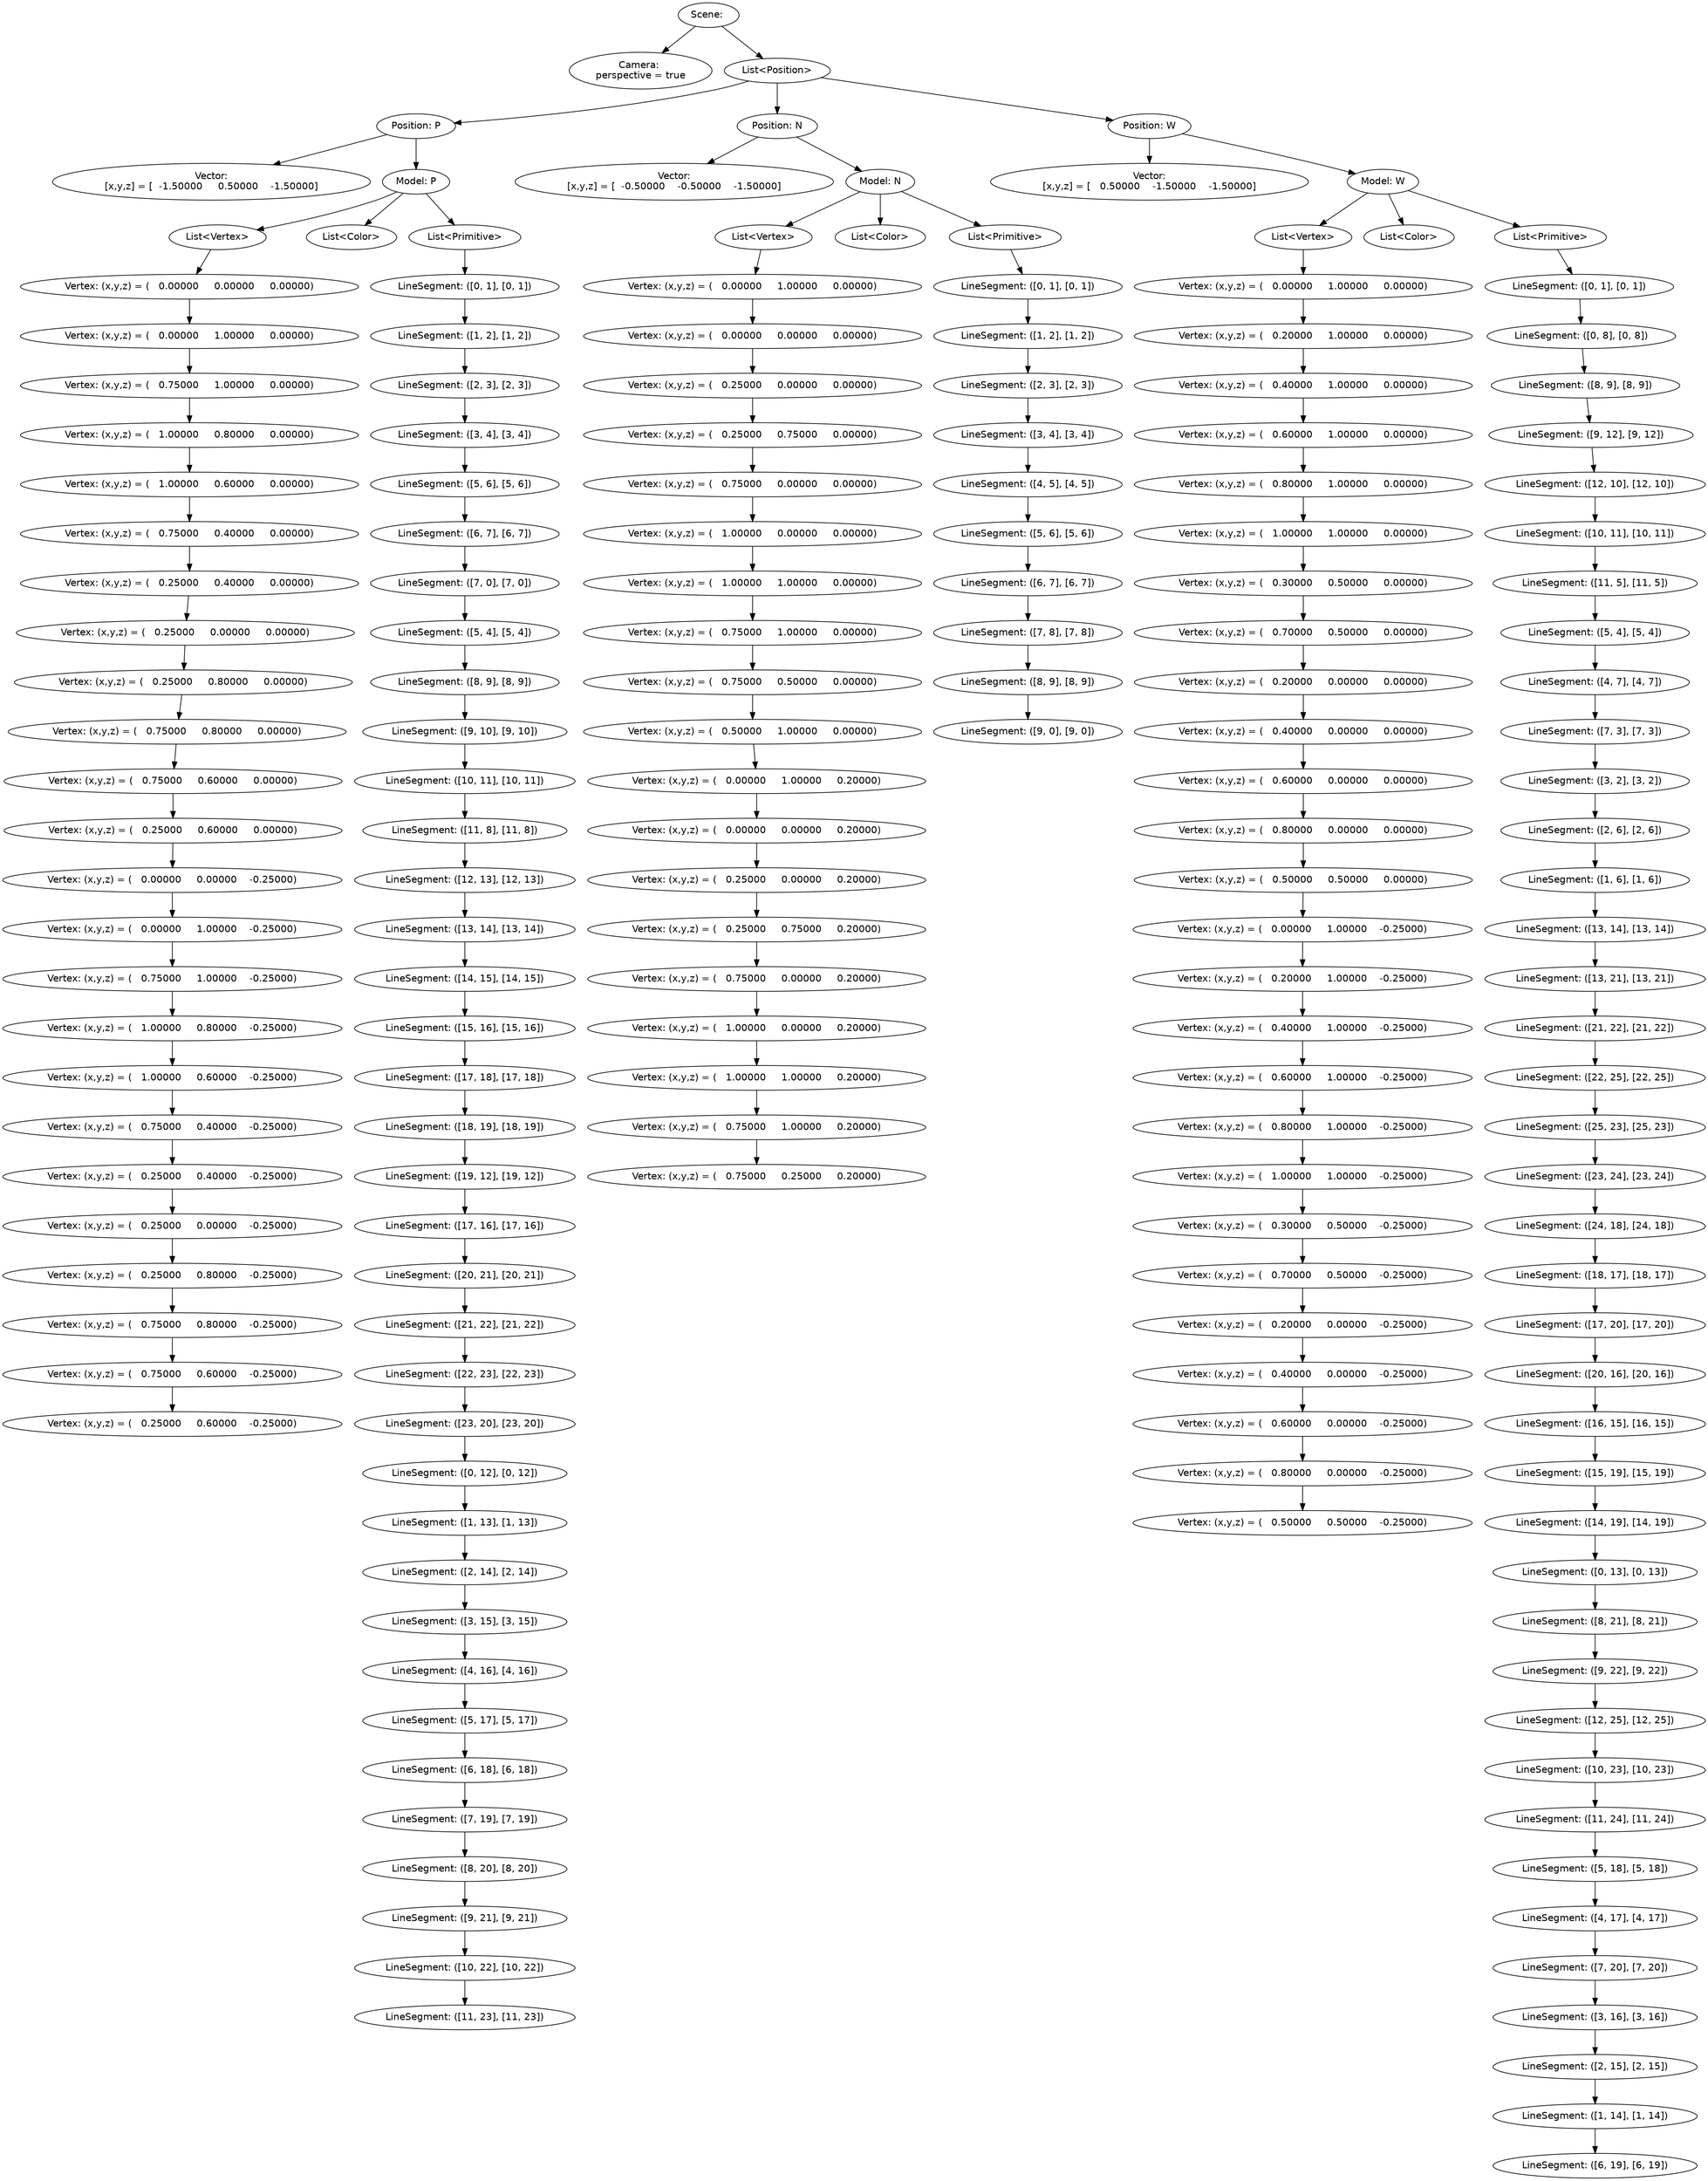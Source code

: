 strict digraph {
graph [ordering="out"];
graph [fontname="helvetica"];
node  [fontname="helvetica"];
edge  [fontname="helvetica"];
scene [label="Scene: "];
Camera [label="Camera: 
perspective = true"];
scene -> Camera;
positionList [label="List<Position>"];
scene -> positionList;
_p0 [label="Position: P"];
positionList -> _p0;
_p0_Matrix [label="Vector:
[x,y,z] = [  -1.50000     0.50000    -1.50000]"];
_p0 -> _p0_Matrix;
_m1 [label="Model: P"];
_p0 -> _m1;
_m1_vertexList [label="List<Vertex>"];
_m1 -> _m1_vertexList;
_m1_v0 [label="Vertex: (x,y,z) = (   0.00000     0.00000     0.00000)"];
_m1_vertexList -> _m1_v0;
_m1_v1 [label="Vertex: (x,y,z) = (   0.00000     1.00000     0.00000)"];
_m1_v0 -> _m1_v1;
_m1_v2 [label="Vertex: (x,y,z) = (   0.75000     1.00000     0.00000)"];
_m1_v1 -> _m1_v2;
_m1_v3 [label="Vertex: (x,y,z) = (   1.00000     0.80000     0.00000)"];
_m1_v2 -> _m1_v3;
_m1_v4 [label="Vertex: (x,y,z) = (   1.00000     0.60000     0.00000)"];
_m1_v3 -> _m1_v4;
_m1_v5 [label="Vertex: (x,y,z) = (   0.75000     0.40000     0.00000)"];
_m1_v4 -> _m1_v5;
_m1_v6 [label="Vertex: (x,y,z) = (   0.25000     0.40000     0.00000)"];
_m1_v5 -> _m1_v6;
_m1_v7 [label="Vertex: (x,y,z) = (   0.25000     0.00000     0.00000)"];
_m1_v6 -> _m1_v7;
_m1_v8 [label="Vertex: (x,y,z) = (   0.25000     0.80000     0.00000)"];
_m1_v7 -> _m1_v8;
_m1_v9 [label="Vertex: (x,y,z) = (   0.75000     0.80000     0.00000)"];
_m1_v8 -> _m1_v9;
_m1_v10 [label="Vertex: (x,y,z) = (   0.75000     0.60000     0.00000)"];
_m1_v9 -> _m1_v10;
_m1_v11 [label="Vertex: (x,y,z) = (   0.25000     0.60000     0.00000)"];
_m1_v10 -> _m1_v11;
_m1_v12 [label="Vertex: (x,y,z) = (   0.00000     0.00000    -0.25000)"];
_m1_v11 -> _m1_v12;
_m1_v13 [label="Vertex: (x,y,z) = (   0.00000     1.00000    -0.25000)"];
_m1_v12 -> _m1_v13;
_m1_v14 [label="Vertex: (x,y,z) = (   0.75000     1.00000    -0.25000)"];
_m1_v13 -> _m1_v14;
_m1_v15 [label="Vertex: (x,y,z) = (   1.00000     0.80000    -0.25000)"];
_m1_v14 -> _m1_v15;
_m1_v16 [label="Vertex: (x,y,z) = (   1.00000     0.60000    -0.25000)"];
_m1_v15 -> _m1_v16;
_m1_v17 [label="Vertex: (x,y,z) = (   0.75000     0.40000    -0.25000)"];
_m1_v16 -> _m1_v17;
_m1_v18 [label="Vertex: (x,y,z) = (   0.25000     0.40000    -0.25000)"];
_m1_v17 -> _m1_v18;
_m1_v19 [label="Vertex: (x,y,z) = (   0.25000     0.00000    -0.25000)"];
_m1_v18 -> _m1_v19;
_m1_v20 [label="Vertex: (x,y,z) = (   0.25000     0.80000    -0.25000)"];
_m1_v19 -> _m1_v20;
_m1_v21 [label="Vertex: (x,y,z) = (   0.75000     0.80000    -0.25000)"];
_m1_v20 -> _m1_v21;
_m1_v22 [label="Vertex: (x,y,z) = (   0.75000     0.60000    -0.25000)"];
_m1_v21 -> _m1_v22;
_m1_v23 [label="Vertex: (x,y,z) = (   0.25000     0.60000    -0.25000)"];
_m1_v22 -> _m1_v23;
_m1_colorList [label="List<Color>"];
_m1 -> _m1_colorList;
_m1_primitiveList [label="List<Primitive>"];
_m1 -> _m1_primitiveList;
_m1_p0 [label="LineSegment: ([0, 1], [0, 1])"];
_m1_primitiveList -> _m1_p0;
_m1_p1 [label="LineSegment: ([1, 2], [1, 2])"];
_m1_p0 -> _m1_p1;
_m1_p2 [label="LineSegment: ([2, 3], [2, 3])"];
_m1_p1 -> _m1_p2;
_m1_p3 [label="LineSegment: ([3, 4], [3, 4])"];
_m1_p2 -> _m1_p3;
_m1_p4 [label="LineSegment: ([5, 6], [5, 6])"];
_m1_p3 -> _m1_p4;
_m1_p5 [label="LineSegment: ([6, 7], [6, 7])"];
_m1_p4 -> _m1_p5;
_m1_p6 [label="LineSegment: ([7, 0], [7, 0])"];
_m1_p5 -> _m1_p6;
_m1_p7 [label="LineSegment: ([5, 4], [5, 4])"];
_m1_p6 -> _m1_p7;
_m1_p8 [label="LineSegment: ([8, 9], [8, 9])"];
_m1_p7 -> _m1_p8;
_m1_p9 [label="LineSegment: ([9, 10], [9, 10])"];
_m1_p8 -> _m1_p9;
_m1_p10 [label="LineSegment: ([10, 11], [10, 11])"];
_m1_p9 -> _m1_p10;
_m1_p11 [label="LineSegment: ([11, 8], [11, 8])"];
_m1_p10 -> _m1_p11;
_m1_p12 [label="LineSegment: ([12, 13], [12, 13])"];
_m1_p11 -> _m1_p12;
_m1_p13 [label="LineSegment: ([13, 14], [13, 14])"];
_m1_p12 -> _m1_p13;
_m1_p14 [label="LineSegment: ([14, 15], [14, 15])"];
_m1_p13 -> _m1_p14;
_m1_p15 [label="LineSegment: ([15, 16], [15, 16])"];
_m1_p14 -> _m1_p15;
_m1_p16 [label="LineSegment: ([17, 18], [17, 18])"];
_m1_p15 -> _m1_p16;
_m1_p17 [label="LineSegment: ([18, 19], [18, 19])"];
_m1_p16 -> _m1_p17;
_m1_p18 [label="LineSegment: ([19, 12], [19, 12])"];
_m1_p17 -> _m1_p18;
_m1_p19 [label="LineSegment: ([17, 16], [17, 16])"];
_m1_p18 -> _m1_p19;
_m1_p20 [label="LineSegment: ([20, 21], [20, 21])"];
_m1_p19 -> _m1_p20;
_m1_p21 [label="LineSegment: ([21, 22], [21, 22])"];
_m1_p20 -> _m1_p21;
_m1_p22 [label="LineSegment: ([22, 23], [22, 23])"];
_m1_p21 -> _m1_p22;
_m1_p23 [label="LineSegment: ([23, 20], [23, 20])"];
_m1_p22 -> _m1_p23;
_m1_p24 [label="LineSegment: ([0, 12], [0, 12])"];
_m1_p23 -> _m1_p24;
_m1_p25 [label="LineSegment: ([1, 13], [1, 13])"];
_m1_p24 -> _m1_p25;
_m1_p26 [label="LineSegment: ([2, 14], [2, 14])"];
_m1_p25 -> _m1_p26;
_m1_p27 [label="LineSegment: ([3, 15], [3, 15])"];
_m1_p26 -> _m1_p27;
_m1_p28 [label="LineSegment: ([4, 16], [4, 16])"];
_m1_p27 -> _m1_p28;
_m1_p29 [label="LineSegment: ([5, 17], [5, 17])"];
_m1_p28 -> _m1_p29;
_m1_p30 [label="LineSegment: ([6, 18], [6, 18])"];
_m1_p29 -> _m1_p30;
_m1_p31 [label="LineSegment: ([7, 19], [7, 19])"];
_m1_p30 -> _m1_p31;
_m1_p32 [label="LineSegment: ([8, 20], [8, 20])"];
_m1_p31 -> _m1_p32;
_m1_p33 [label="LineSegment: ([9, 21], [9, 21])"];
_m1_p32 -> _m1_p33;
_m1_p34 [label="LineSegment: ([10, 22], [10, 22])"];
_m1_p33 -> _m1_p34;
_m1_p35 [label="LineSegment: ([11, 23], [11, 23])"];
_m1_p34 -> _m1_p35;
_p2 [label="Position: N"];
positionList -> _p2;
_p2_Matrix [label="Vector:
[x,y,z] = [  -0.50000    -0.50000    -1.50000]"];
_p2 -> _p2_Matrix;
_m3 [label="Model: N"];
_p2 -> _m3;
_m3_vertexList [label="List<Vertex>"];
_m3 -> _m3_vertexList;
_m3_v0 [label="Vertex: (x,y,z) = (   0.00000     1.00000     0.00000)"];
_m3_vertexList -> _m3_v0;
_m3_v1 [label="Vertex: (x,y,z) = (   0.00000     0.00000     0.00000)"];
_m3_v0 -> _m3_v1;
_m3_v2 [label="Vertex: (x,y,z) = (   0.25000     0.00000     0.00000)"];
_m3_v1 -> _m3_v2;
_m3_v3 [label="Vertex: (x,y,z) = (   0.25000     0.75000     0.00000)"];
_m3_v2 -> _m3_v3;
_m3_v4 [label="Vertex: (x,y,z) = (   0.75000     0.00000     0.00000)"];
_m3_v3 -> _m3_v4;
_m3_v5 [label="Vertex: (x,y,z) = (   1.00000     0.00000     0.00000)"];
_m3_v4 -> _m3_v5;
_m3_v6 [label="Vertex: (x,y,z) = (   1.00000     1.00000     0.00000)"];
_m3_v5 -> _m3_v6;
_m3_v7 [label="Vertex: (x,y,z) = (   0.75000     1.00000     0.00000)"];
_m3_v6 -> _m3_v7;
_m3_v8 [label="Vertex: (x,y,z) = (   0.75000     0.50000     0.00000)"];
_m3_v7 -> _m3_v8;
_m3_v9 [label="Vertex: (x,y,z) = (   0.50000     1.00000     0.00000)"];
_m3_v8 -> _m3_v9;
_m3_v10 [label="Vertex: (x,y,z) = (   0.00000     1.00000     0.20000)"];
_m3_v9 -> _m3_v10;
_m3_v11 [label="Vertex: (x,y,z) = (   0.00000     0.00000     0.20000)"];
_m3_v10 -> _m3_v11;
_m3_v12 [label="Vertex: (x,y,z) = (   0.25000     0.00000     0.20000)"];
_m3_v11 -> _m3_v12;
_m3_v13 [label="Vertex: (x,y,z) = (   0.25000     0.75000     0.20000)"];
_m3_v12 -> _m3_v13;
_m3_v14 [label="Vertex: (x,y,z) = (   0.75000     0.00000     0.20000)"];
_m3_v13 -> _m3_v14;
_m3_v15 [label="Vertex: (x,y,z) = (   1.00000     0.00000     0.20000)"];
_m3_v14 -> _m3_v15;
_m3_v16 [label="Vertex: (x,y,z) = (   1.00000     1.00000     0.20000)"];
_m3_v15 -> _m3_v16;
_m3_v17 [label="Vertex: (x,y,z) = (   0.75000     1.00000     0.20000)"];
_m3_v16 -> _m3_v17;
_m3_v18 [label="Vertex: (x,y,z) = (   0.75000     0.25000     0.20000)"];
_m3_v17 -> _m3_v18;
_m3_colorList [label="List<Color>"];
_m3 -> _m3_colorList;
_m3_primitiveList [label="List<Primitive>"];
_m3 -> _m3_primitiveList;
_m3_p0 [label="LineSegment: ([0, 1], [0, 1])"];
_m3_primitiveList -> _m3_p0;
_m3_p1 [label="LineSegment: ([1, 2], [1, 2])"];
_m3_p0 -> _m3_p1;
_m3_p2 [label="LineSegment: ([2, 3], [2, 3])"];
_m3_p1 -> _m3_p2;
_m3_p3 [label="LineSegment: ([3, 4], [3, 4])"];
_m3_p2 -> _m3_p3;
_m3_p4 [label="LineSegment: ([4, 5], [4, 5])"];
_m3_p3 -> _m3_p4;
_m3_p5 [label="LineSegment: ([5, 6], [5, 6])"];
_m3_p4 -> _m3_p5;
_m3_p6 [label="LineSegment: ([6, 7], [6, 7])"];
_m3_p5 -> _m3_p6;
_m3_p7 [label="LineSegment: ([7, 8], [7, 8])"];
_m3_p6 -> _m3_p7;
_m3_p8 [label="LineSegment: ([8, 9], [8, 9])"];
_m3_p7 -> _m3_p8;
_m3_p9 [label="LineSegment: ([9, 0], [9, 0])"];
_m3_p8 -> _m3_p9;
_p4 [label="Position: W"];
positionList -> _p4;
_p4_Matrix [label="Vector:
[x,y,z] = [   0.50000    -1.50000    -1.50000]"];
_p4 -> _p4_Matrix;
_m5 [label="Model: W"];
_p4 -> _m5;
_m5_vertexList [label="List<Vertex>"];
_m5 -> _m5_vertexList;
_m5_v0 [label="Vertex: (x,y,z) = (   0.00000     1.00000     0.00000)"];
_m5_vertexList -> _m5_v0;
_m5_v1 [label="Vertex: (x,y,z) = (   0.20000     1.00000     0.00000)"];
_m5_v0 -> _m5_v1;
_m5_v2 [label="Vertex: (x,y,z) = (   0.40000     1.00000     0.00000)"];
_m5_v1 -> _m5_v2;
_m5_v3 [label="Vertex: (x,y,z) = (   0.60000     1.00000     0.00000)"];
_m5_v2 -> _m5_v3;
_m5_v4 [label="Vertex: (x,y,z) = (   0.80000     1.00000     0.00000)"];
_m5_v3 -> _m5_v4;
_m5_v5 [label="Vertex: (x,y,z) = (   1.00000     1.00000     0.00000)"];
_m5_v4 -> _m5_v5;
_m5_v6 [label="Vertex: (x,y,z) = (   0.30000     0.50000     0.00000)"];
_m5_v5 -> _m5_v6;
_m5_v7 [label="Vertex: (x,y,z) = (   0.70000     0.50000     0.00000)"];
_m5_v6 -> _m5_v7;
_m5_v8 [label="Vertex: (x,y,z) = (   0.20000     0.00000     0.00000)"];
_m5_v7 -> _m5_v8;
_m5_v9 [label="Vertex: (x,y,z) = (   0.40000     0.00000     0.00000)"];
_m5_v8 -> _m5_v9;
_m5_v10 [label="Vertex: (x,y,z) = (   0.60000     0.00000     0.00000)"];
_m5_v9 -> _m5_v10;
_m5_v11 [label="Vertex: (x,y,z) = (   0.80000     0.00000     0.00000)"];
_m5_v10 -> _m5_v11;
_m5_v12 [label="Vertex: (x,y,z) = (   0.50000     0.50000     0.00000)"];
_m5_v11 -> _m5_v12;
_m5_v13 [label="Vertex: (x,y,z) = (   0.00000     1.00000    -0.25000)"];
_m5_v12 -> _m5_v13;
_m5_v14 [label="Vertex: (x,y,z) = (   0.20000     1.00000    -0.25000)"];
_m5_v13 -> _m5_v14;
_m5_v15 [label="Vertex: (x,y,z) = (   0.40000     1.00000    -0.25000)"];
_m5_v14 -> _m5_v15;
_m5_v16 [label="Vertex: (x,y,z) = (   0.60000     1.00000    -0.25000)"];
_m5_v15 -> _m5_v16;
_m5_v17 [label="Vertex: (x,y,z) = (   0.80000     1.00000    -0.25000)"];
_m5_v16 -> _m5_v17;
_m5_v18 [label="Vertex: (x,y,z) = (   1.00000     1.00000    -0.25000)"];
_m5_v17 -> _m5_v18;
_m5_v19 [label="Vertex: (x,y,z) = (   0.30000     0.50000    -0.25000)"];
_m5_v18 -> _m5_v19;
_m5_v20 [label="Vertex: (x,y,z) = (   0.70000     0.50000    -0.25000)"];
_m5_v19 -> _m5_v20;
_m5_v21 [label="Vertex: (x,y,z) = (   0.20000     0.00000    -0.25000)"];
_m5_v20 -> _m5_v21;
_m5_v22 [label="Vertex: (x,y,z) = (   0.40000     0.00000    -0.25000)"];
_m5_v21 -> _m5_v22;
_m5_v23 [label="Vertex: (x,y,z) = (   0.60000     0.00000    -0.25000)"];
_m5_v22 -> _m5_v23;
_m5_v24 [label="Vertex: (x,y,z) = (   0.80000     0.00000    -0.25000)"];
_m5_v23 -> _m5_v24;
_m5_v25 [label="Vertex: (x,y,z) = (   0.50000     0.50000    -0.25000)"];
_m5_v24 -> _m5_v25;
_m5_colorList [label="List<Color>"];
_m5 -> _m5_colorList;
_m5_primitiveList [label="List<Primitive>"];
_m5 -> _m5_primitiveList;
_m5_p0 [label="LineSegment: ([0, 1], [0, 1])"];
_m5_primitiveList -> _m5_p0;
_m5_p1 [label="LineSegment: ([0, 8], [0, 8])"];
_m5_p0 -> _m5_p1;
_m5_p2 [label="LineSegment: ([8, 9], [8, 9])"];
_m5_p1 -> _m5_p2;
_m5_p3 [label="LineSegment: ([9, 12], [9, 12])"];
_m5_p2 -> _m5_p3;
_m5_p4 [label="LineSegment: ([12, 10], [12, 10])"];
_m5_p3 -> _m5_p4;
_m5_p5 [label="LineSegment: ([10, 11], [10, 11])"];
_m5_p4 -> _m5_p5;
_m5_p6 [label="LineSegment: ([11, 5], [11, 5])"];
_m5_p5 -> _m5_p6;
_m5_p7 [label="LineSegment: ([5, 4], [5, 4])"];
_m5_p6 -> _m5_p7;
_m5_p8 [label="LineSegment: ([4, 7], [4, 7])"];
_m5_p7 -> _m5_p8;
_m5_p9 [label="LineSegment: ([7, 3], [7, 3])"];
_m5_p8 -> _m5_p9;
_m5_p10 [label="LineSegment: ([3, 2], [3, 2])"];
_m5_p9 -> _m5_p10;
_m5_p11 [label="LineSegment: ([2, 6], [2, 6])"];
_m5_p10 -> _m5_p11;
_m5_p12 [label="LineSegment: ([1, 6], [1, 6])"];
_m5_p11 -> _m5_p12;
_m5_p13 [label="LineSegment: ([13, 14], [13, 14])"];
_m5_p12 -> _m5_p13;
_m5_p14 [label="LineSegment: ([13, 21], [13, 21])"];
_m5_p13 -> _m5_p14;
_m5_p15 [label="LineSegment: ([21, 22], [21, 22])"];
_m5_p14 -> _m5_p15;
_m5_p16 [label="LineSegment: ([22, 25], [22, 25])"];
_m5_p15 -> _m5_p16;
_m5_p17 [label="LineSegment: ([25, 23], [25, 23])"];
_m5_p16 -> _m5_p17;
_m5_p18 [label="LineSegment: ([23, 24], [23, 24])"];
_m5_p17 -> _m5_p18;
_m5_p19 [label="LineSegment: ([24, 18], [24, 18])"];
_m5_p18 -> _m5_p19;
_m5_p20 [label="LineSegment: ([18, 17], [18, 17])"];
_m5_p19 -> _m5_p20;
_m5_p21 [label="LineSegment: ([17, 20], [17, 20])"];
_m5_p20 -> _m5_p21;
_m5_p22 [label="LineSegment: ([20, 16], [20, 16])"];
_m5_p21 -> _m5_p22;
_m5_p23 [label="LineSegment: ([16, 15], [16, 15])"];
_m5_p22 -> _m5_p23;
_m5_p24 [label="LineSegment: ([15, 19], [15, 19])"];
_m5_p23 -> _m5_p24;
_m5_p25 [label="LineSegment: ([14, 19], [14, 19])"];
_m5_p24 -> _m5_p25;
_m5_p26 [label="LineSegment: ([0, 13], [0, 13])"];
_m5_p25 -> _m5_p26;
_m5_p27 [label="LineSegment: ([8, 21], [8, 21])"];
_m5_p26 -> _m5_p27;
_m5_p28 [label="LineSegment: ([9, 22], [9, 22])"];
_m5_p27 -> _m5_p28;
_m5_p29 [label="LineSegment: ([12, 25], [12, 25])"];
_m5_p28 -> _m5_p29;
_m5_p30 [label="LineSegment: ([10, 23], [10, 23])"];
_m5_p29 -> _m5_p30;
_m5_p31 [label="LineSegment: ([11, 24], [11, 24])"];
_m5_p30 -> _m5_p31;
_m5_p32 [label="LineSegment: ([5, 18], [5, 18])"];
_m5_p31 -> _m5_p32;
_m5_p33 [label="LineSegment: ([4, 17], [4, 17])"];
_m5_p32 -> _m5_p33;
_m5_p34 [label="LineSegment: ([7, 20], [7, 20])"];
_m5_p33 -> _m5_p34;
_m5_p35 [label="LineSegment: ([3, 16], [3, 16])"];
_m5_p34 -> _m5_p35;
_m5_p36 [label="LineSegment: ([2, 15], [2, 15])"];
_m5_p35 -> _m5_p36;
_m5_p37 [label="LineSegment: ([1, 14], [1, 14])"];
_m5_p36 -> _m5_p37;
_m5_p38 [label="LineSegment: ([6, 19], [6, 19])"];
_m5_p37 -> _m5_p38;
}
